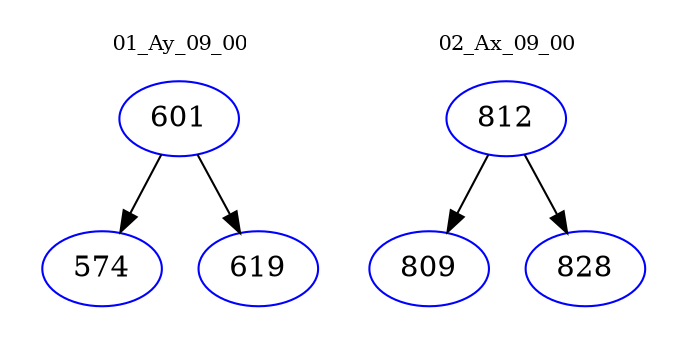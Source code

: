 digraph{
subgraph cluster_0 {
color = white
label = "01_Ay_09_00";
fontsize=10;
T0_601 [label="601", color="blue"]
T0_601 -> T0_574 [color="black"]
T0_574 [label="574", color="blue"]
T0_601 -> T0_619 [color="black"]
T0_619 [label="619", color="blue"]
}
subgraph cluster_1 {
color = white
label = "02_Ax_09_00";
fontsize=10;
T1_812 [label="812", color="blue"]
T1_812 -> T1_809 [color="black"]
T1_809 [label="809", color="blue"]
T1_812 -> T1_828 [color="black"]
T1_828 [label="828", color="blue"]
}
}
